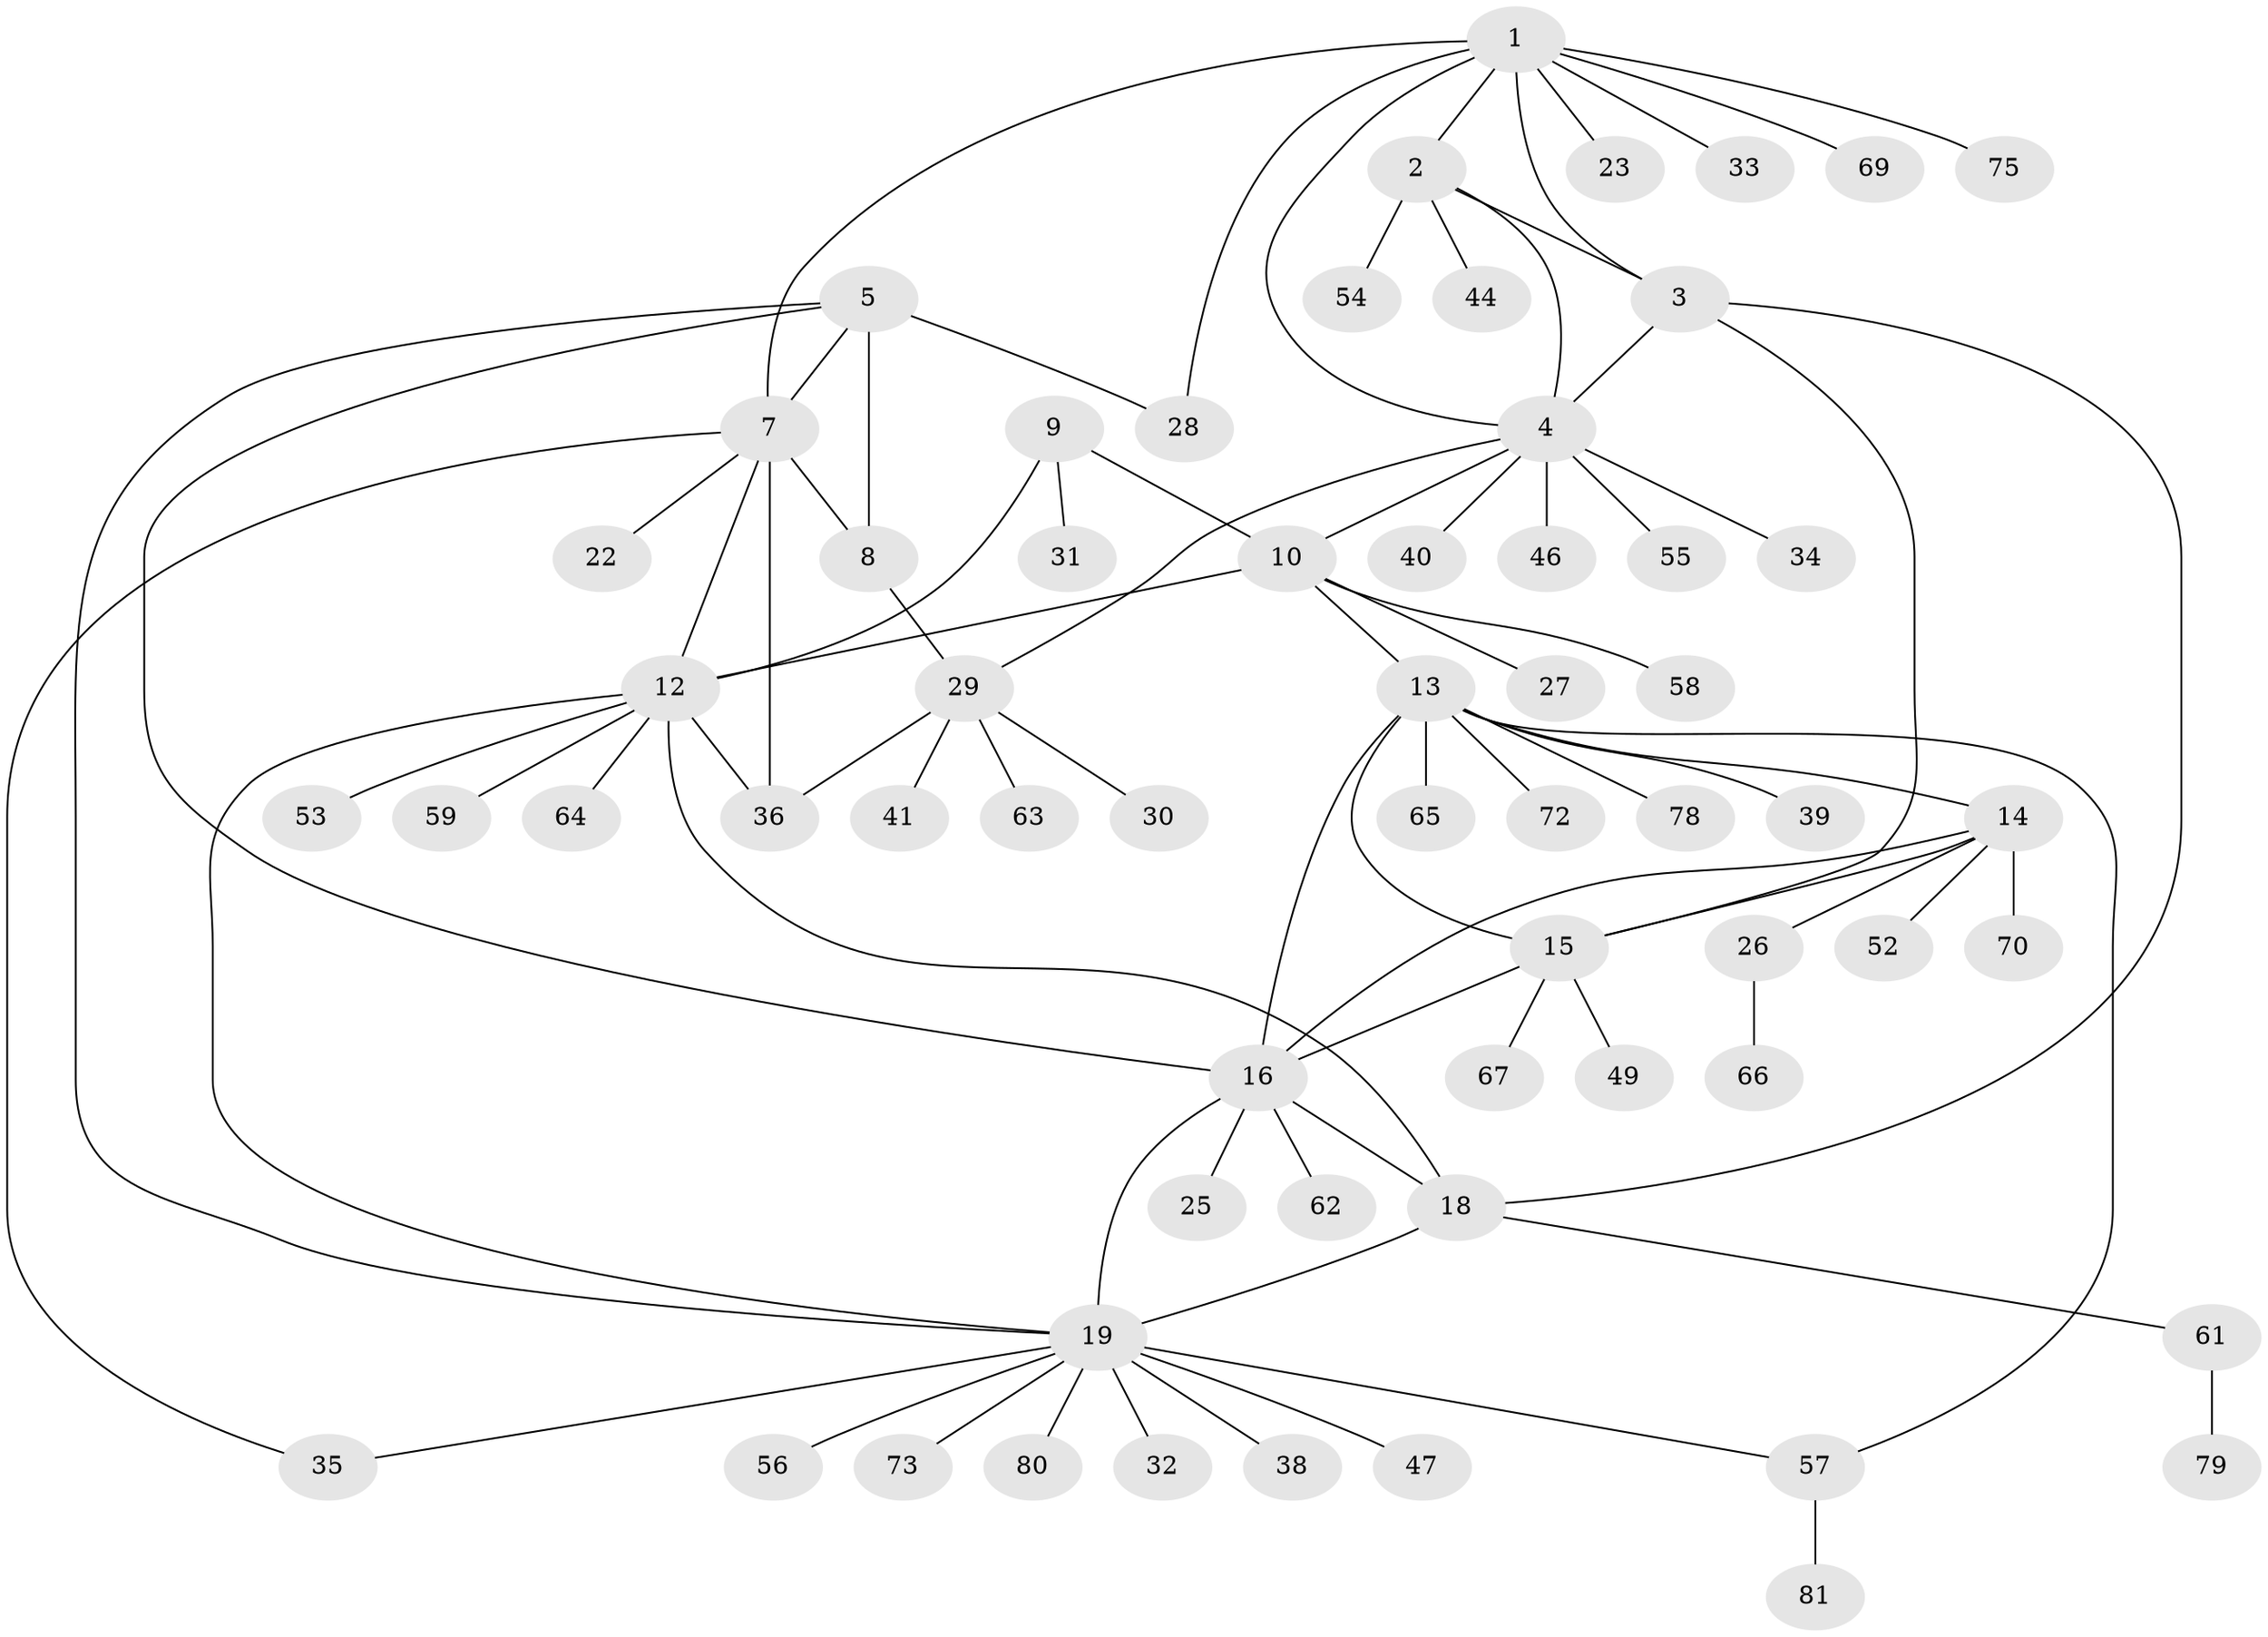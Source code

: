 // original degree distribution, {10: 0.024691358024691357, 5: 0.04938271604938271, 9: 0.037037037037037035, 4: 0.04938271604938271, 3: 0.04938271604938271, 8: 0.024691358024691357, 7: 0.06172839506172839, 2: 0.09876543209876543, 1: 0.5925925925925926, 6: 0.012345679012345678}
// Generated by graph-tools (version 1.1) at 2025/11/02/27/25 16:11:35]
// undirected, 62 vertices, 83 edges
graph export_dot {
graph [start="1"]
  node [color=gray90,style=filled];
  1 [super="+50"];
  2;
  3;
  4 [super="+21"];
  5 [super="+6"];
  7 [super="+71"];
  8 [super="+51"];
  9 [super="+11"];
  10 [super="+76"];
  12 [super="+45"];
  13 [super="+60"];
  14 [super="+24"];
  15 [super="+42"];
  16 [super="+17"];
  18 [super="+77"];
  19 [super="+20"];
  22;
  23;
  25;
  26 [super="+74"];
  27;
  28;
  29 [super="+37"];
  30 [super="+43"];
  31;
  32;
  33 [super="+68"];
  34;
  35;
  36 [super="+48"];
  38;
  39;
  40;
  41;
  44;
  46;
  47;
  49;
  52;
  53;
  54;
  55;
  56;
  57;
  58;
  59;
  61;
  62;
  63;
  64;
  65;
  66;
  67;
  69;
  70;
  72;
  73;
  75;
  78;
  79;
  80;
  81;
  1 -- 2;
  1 -- 3;
  1 -- 4;
  1 -- 7;
  1 -- 23;
  1 -- 28;
  1 -- 33;
  1 -- 69;
  1 -- 75;
  2 -- 3;
  2 -- 4;
  2 -- 44;
  2 -- 54;
  3 -- 4;
  3 -- 15;
  3 -- 18;
  4 -- 10;
  4 -- 29;
  4 -- 34;
  4 -- 40;
  4 -- 46;
  4 -- 55;
  5 -- 7 [weight=2];
  5 -- 8 [weight=2];
  5 -- 16;
  5 -- 19;
  5 -- 28;
  7 -- 8;
  7 -- 12;
  7 -- 22;
  7 -- 35;
  7 -- 36;
  8 -- 29;
  9 -- 10 [weight=2];
  9 -- 12 [weight=2];
  9 -- 31;
  10 -- 12;
  10 -- 13;
  10 -- 27;
  10 -- 58;
  12 -- 18;
  12 -- 36;
  12 -- 53;
  12 -- 59;
  12 -- 64;
  12 -- 19;
  13 -- 14;
  13 -- 15;
  13 -- 16;
  13 -- 39;
  13 -- 57;
  13 -- 78;
  13 -- 72;
  13 -- 65;
  14 -- 15;
  14 -- 16;
  14 -- 26;
  14 -- 52;
  14 -- 70;
  15 -- 16;
  15 -- 49;
  15 -- 67;
  16 -- 25;
  16 -- 62;
  16 -- 18;
  16 -- 19 [weight=2];
  18 -- 19 [weight=2];
  18 -- 61;
  19 -- 32;
  19 -- 47;
  19 -- 57;
  19 -- 80;
  19 -- 35;
  19 -- 38;
  19 -- 73;
  19 -- 56;
  26 -- 66;
  29 -- 30;
  29 -- 41;
  29 -- 63;
  29 -- 36;
  57 -- 81;
  61 -- 79;
}
